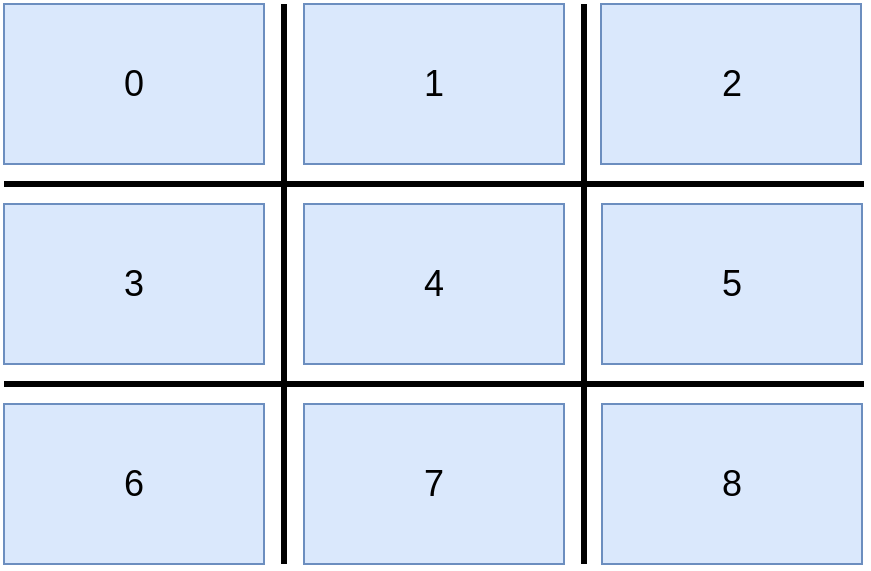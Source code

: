 <mxfile version="13.6.2" type="device"><diagram id="3cDapqiSTRdQAIDvOsYo" name="Page-1"><mxGraphModel dx="786" dy="580" grid="1" gridSize="10" guides="1" tooltips="1" connect="1" arrows="1" fold="1" page="1" pageScale="1" pageWidth="827" pageHeight="1169" math="0" shadow="0"><root><mxCell id="0"/><mxCell id="1" parent="0"/><mxCell id="r_5vuqm0DvYHizgS_UxR-7" value="&lt;font style=&quot;font-size: 18px&quot;&gt;0&lt;/font&gt;" style="rounded=0;whiteSpace=wrap;html=1;fillColor=#dae8fc;strokeColor=#6c8ebf;fontSize=18;" vertex="1" parent="1"><mxGeometry x="50" y="60" width="130" height="80" as="geometry"/></mxCell><mxCell id="r_5vuqm0DvYHizgS_UxR-8" value="1" style="rounded=0;whiteSpace=wrap;html=1;fillColor=#dae8fc;strokeColor=#6c8ebf;fontSize=18;" vertex="1" parent="1"><mxGeometry x="200" y="60" width="130" height="80" as="geometry"/></mxCell><mxCell id="r_5vuqm0DvYHizgS_UxR-9" value="2" style="rounded=0;whiteSpace=wrap;html=1;fillColor=#dae8fc;strokeColor=#6c8ebf;fontSize=18;" vertex="1" parent="1"><mxGeometry x="348.5" y="60" width="130" height="80" as="geometry"/></mxCell><mxCell id="r_5vuqm0DvYHizgS_UxR-10" value="3" style="rounded=0;whiteSpace=wrap;html=1;fillColor=#dae8fc;strokeColor=#6c8ebf;fontSize=18;" vertex="1" parent="1"><mxGeometry x="50" y="160" width="130" height="80" as="geometry"/></mxCell><mxCell id="r_5vuqm0DvYHizgS_UxR-11" value="4" style="rounded=0;whiteSpace=wrap;html=1;fillColor=#dae8fc;strokeColor=#6c8ebf;fontSize=18;" vertex="1" parent="1"><mxGeometry x="200" y="160" width="130" height="80" as="geometry"/></mxCell><mxCell id="r_5vuqm0DvYHizgS_UxR-12" value="5" style="rounded=0;whiteSpace=wrap;html=1;fillColor=#dae8fc;strokeColor=#6c8ebf;fontSize=18;" vertex="1" parent="1"><mxGeometry x="349" y="160" width="130" height="80" as="geometry"/></mxCell><mxCell id="r_5vuqm0DvYHizgS_UxR-13" value="6" style="rounded=0;whiteSpace=wrap;html=1;fillColor=#dae8fc;strokeColor=#6c8ebf;fontSize=18;" vertex="1" parent="1"><mxGeometry x="50" y="260" width="130" height="80" as="geometry"/></mxCell><mxCell id="r_5vuqm0DvYHizgS_UxR-14" value="7" style="rounded=0;whiteSpace=wrap;html=1;fillColor=#dae8fc;strokeColor=#6c8ebf;fontSize=18;" vertex="1" parent="1"><mxGeometry x="200" y="260" width="130" height="80" as="geometry"/></mxCell><mxCell id="r_5vuqm0DvYHizgS_UxR-15" value="8" style="rounded=0;whiteSpace=wrap;html=1;fillColor=#dae8fc;strokeColor=#6c8ebf;fontSize=18;" vertex="1" parent="1"><mxGeometry x="349" y="260" width="130" height="80" as="geometry"/></mxCell><mxCell id="r_5vuqm0DvYHizgS_UxR-2" value="" style="endArrow=none;html=1;strokeWidth=3;" edge="1" parent="1"><mxGeometry width="50" height="50" relative="1" as="geometry"><mxPoint x="340" y="340" as="sourcePoint"/><mxPoint x="340" y="60" as="targetPoint"/></mxGeometry></mxCell><mxCell id="r_5vuqm0DvYHizgS_UxR-3" value="" style="endArrow=none;html=1;strokeWidth=3;" edge="1" parent="1"><mxGeometry width="50" height="50" relative="1" as="geometry"><mxPoint x="190" y="340" as="sourcePoint"/><mxPoint x="190" y="60" as="targetPoint"/></mxGeometry></mxCell><mxCell id="r_5vuqm0DvYHizgS_UxR-5" value="" style="endArrow=none;html=1;strokeWidth=3;" edge="1" parent="1"><mxGeometry width="50" height="50" relative="1" as="geometry"><mxPoint x="480" y="150" as="sourcePoint"/><mxPoint x="50" y="150" as="targetPoint"/></mxGeometry></mxCell><mxCell id="r_5vuqm0DvYHizgS_UxR-16" value="" style="endArrow=none;html=1;strokeWidth=3;" edge="1" parent="1"><mxGeometry width="50" height="50" relative="1" as="geometry"><mxPoint x="480" y="250" as="sourcePoint"/><mxPoint x="50" y="250" as="targetPoint"/></mxGeometry></mxCell></root></mxGraphModel></diagram></mxfile>
